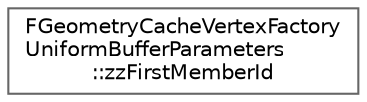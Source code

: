 digraph "Graphical Class Hierarchy"
{
 // INTERACTIVE_SVG=YES
 // LATEX_PDF_SIZE
  bgcolor="transparent";
  edge [fontname=Helvetica,fontsize=10,labelfontname=Helvetica,labelfontsize=10];
  node [fontname=Helvetica,fontsize=10,shape=box,height=0.2,width=0.4];
  rankdir="LR";
  Node0 [id="Node000000",label="FGeometryCacheVertexFactory\lUniformBufferParameters\l::zzFirstMemberId",height=0.2,width=0.4,color="grey40", fillcolor="white", style="filled",URL="$da/dee/structFGeometryCacheVertexFactoryUniformBufferParameters_1_1zzFirstMemberId.html",tooltip=" "];
}
